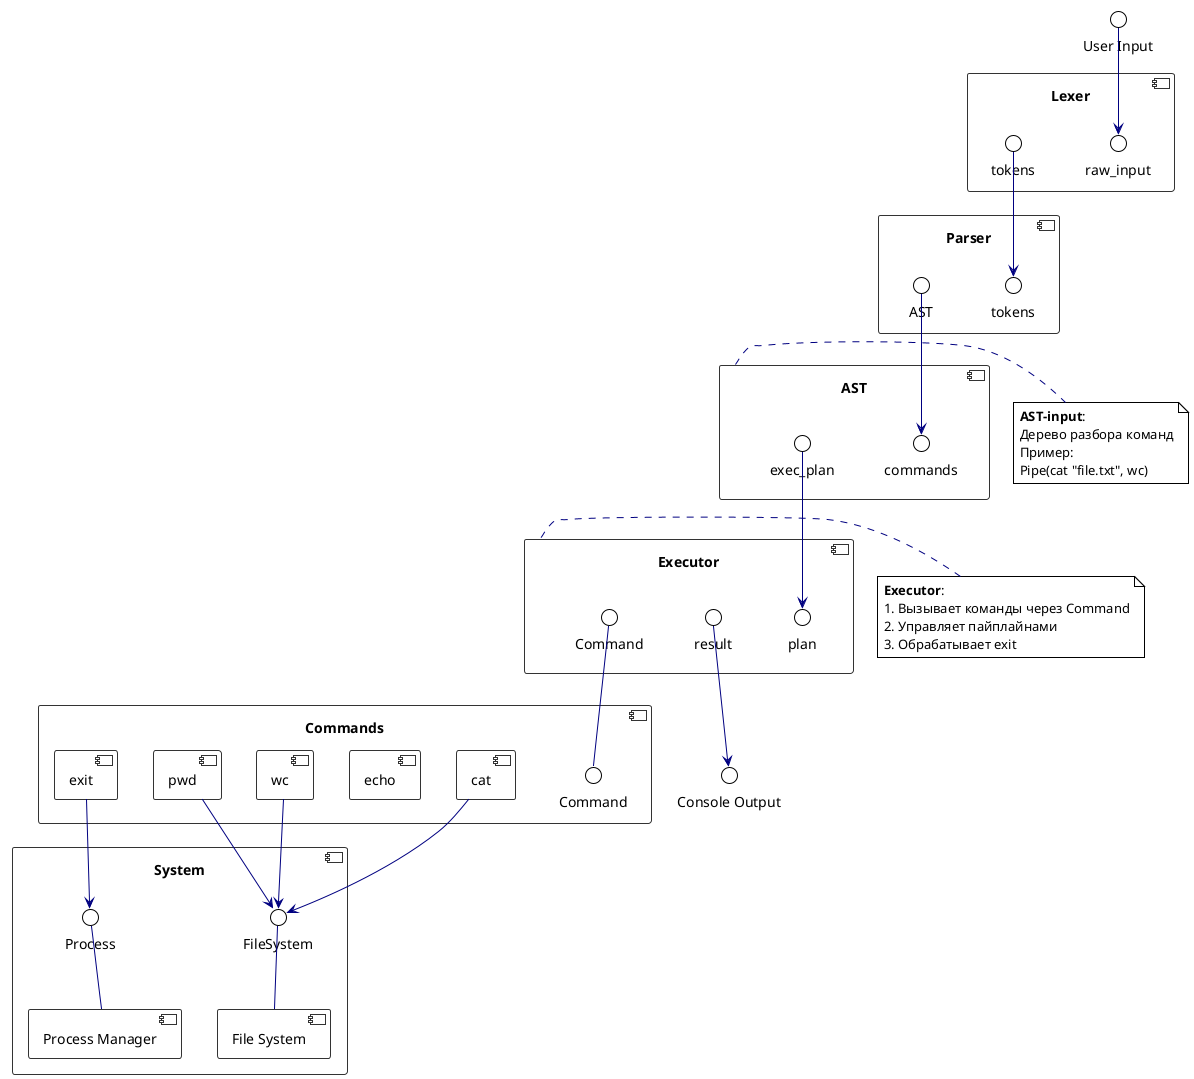 @startuml
!theme plain

skinparam component {
  BackgroundColor White
  BorderColor #333
  ArrowColor Navy
  PortFontColor #000
  InterfaceFontColor #000
}

' 1. Основной поток (скелет с занятий)
component "Lexer" as Lexer {
  () "raw_input" as lex_in
  () "tokens" as lex_out
}

component "Parser" as Parser {
  () "tokens" as parse_in
  () "AST" as parse_out
}

component "AST" as AST {
  () "commands" as ast_in
  () "exec_plan" as ast_out
}

component "Executor" as Executor {
  () "plan" as exec_in
  interface "Command" as exec_iface
  () "result" as exec_out
}

' 2. Все команды (явный список)
component "Commands" as Commands {
  interface "Command" as cmd_iface
  [cat]
  [echo]
  [wc]
  [pwd]
  [exit]
}

' 3. Системные зависимости
component "System" as System {
  interface "FileSystem" as fs_iface
  interface "Process" as proc_iface
  [File System]
  [Process Manager]
}

' 4. Внешние точки
() "User Input" as user_input
() "Console Output" as console_output

' 5. Связи (поток данных)
user_input --> lex_in
lex_out --> parse_in
parse_out --> ast_in
ast_out --> exec_in
exec_out --> console_output

' 6. Интерфейсы и реализации
exec_iface -- cmd_iface
fs_iface -- [File System]
proc_iface -- [Process Manager]

' 7. Команды и их зависимости
[cat] --> fs_iface
[wc] --> fs_iface
[pwd] --> fs_iface
[exit] --> proc_iface

' 8. Пояснения (для соответствия скелету)
note right of AST
  <b>AST-input</b>:
  Дерево разбора команд
  Пример:
  Pipe(cat "file.txt", wc)
end note

note left of Executor
  <b>Executor</b>:
  1. Вызывает команды через Command
  2. Управляет пайплайнами
  3. Обрабатывает exit
end note
@enduml